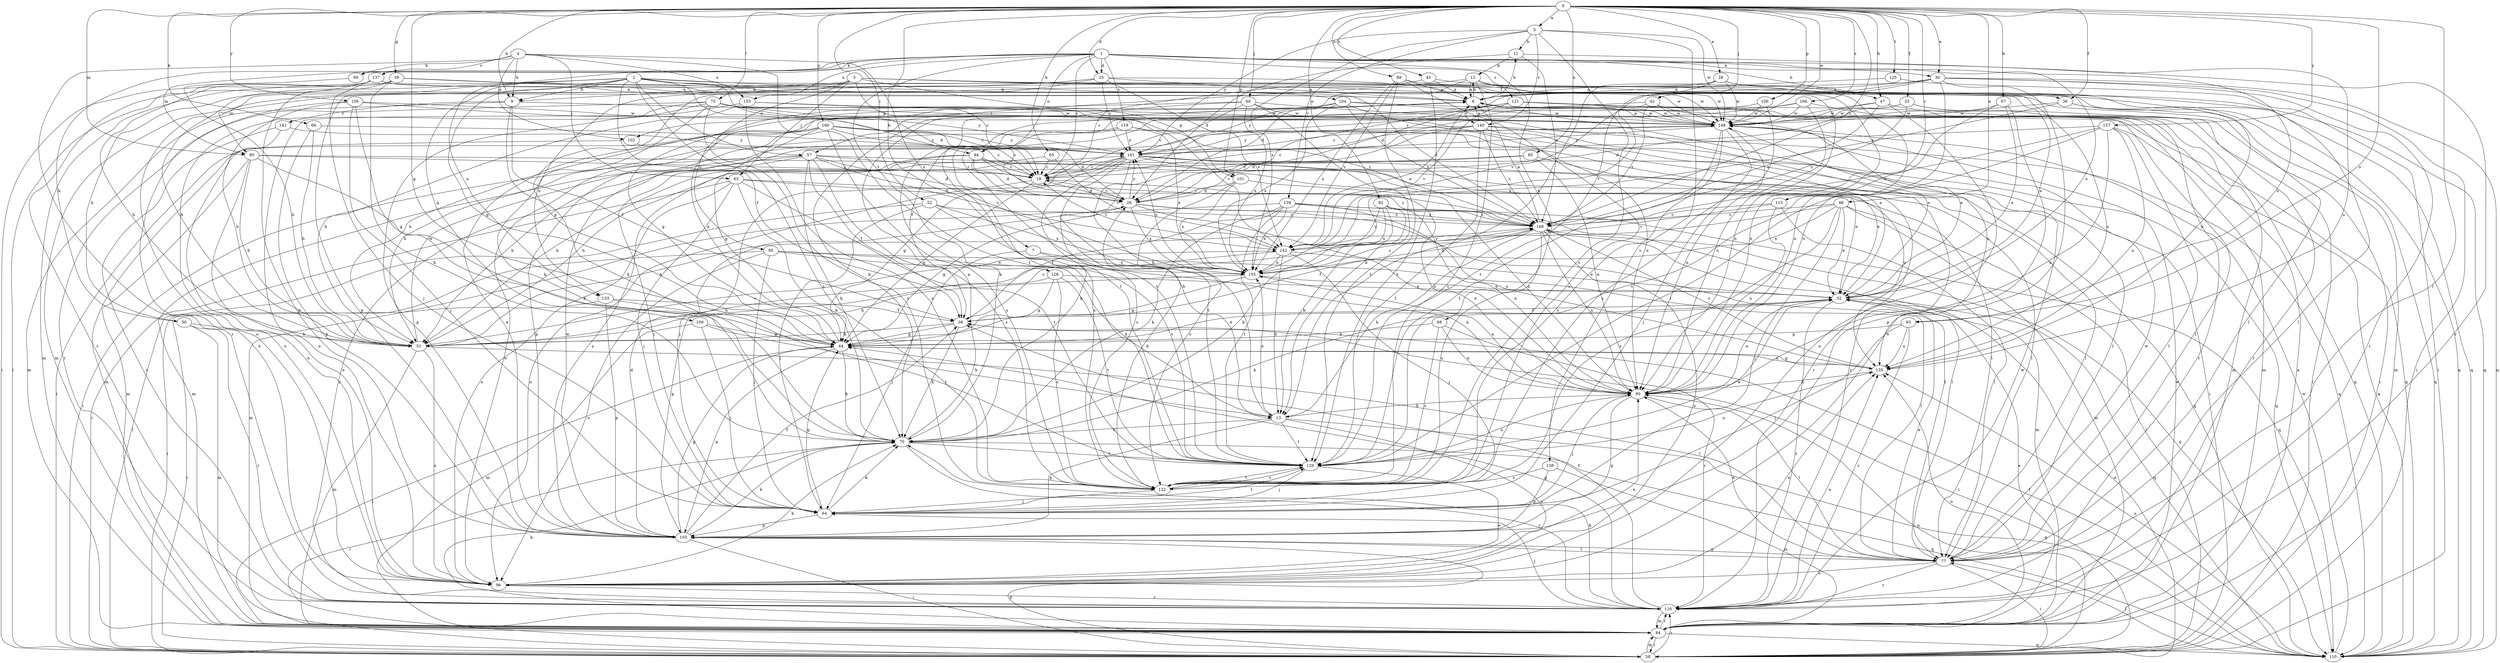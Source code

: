 strict digraph  {
0;
1;
2;
3;
4;
5;
6;
7;
9;
11;
12;
13;
19;
25;
26;
28;
30;
32;
33;
36;
38;
39;
44;
45;
47;
50;
51;
52;
57;
58;
60;
61;
63;
64;
65;
66;
67;
68;
69;
70;
73;
77;
80;
84;
85;
88;
89;
90;
92;
93;
94;
95;
96;
100;
101;
102;
103;
104;
109;
110;
115;
116;
119;
121;
122;
125;
126;
129;
133;
135;
137;
138;
139;
140;
141;
142;
148;
153;
155;
156;
157;
160;
161;
166;
168;
0 -> 5  [label=a];
0 -> 7  [label=b];
0 -> 9  [label=b];
0 -> 25  [label=d];
0 -> 28  [label=e];
0 -> 30  [label=e];
0 -> 33  [label=f];
0 -> 36  [label=f];
0 -> 39  [label=g];
0 -> 44  [label=g];
0 -> 45  [label=h];
0 -> 47  [label=h];
0 -> 52  [label=i];
0 -> 60  [label=j];
0 -> 61  [label=j];
0 -> 65  [label=k];
0 -> 66  [label=k];
0 -> 67  [label=k];
0 -> 73  [label=l];
0 -> 77  [label=l];
0 -> 80  [label=m];
0 -> 85  [label=n];
0 -> 88  [label=n];
0 -> 89  [label=n];
0 -> 92  [label=o];
0 -> 93  [label=o];
0 -> 100  [label=p];
0 -> 101  [label=p];
0 -> 115  [label=r];
0 -> 125  [label=t];
0 -> 148  [label=w];
0 -> 156  [label=y];
0 -> 157  [label=y];
0 -> 160  [label=y];
0 -> 166  [label=z];
0 -> 168  [label=z];
1 -> 19  [label=c];
1 -> 25  [label=d];
1 -> 30  [label=e];
1 -> 32  [label=e];
1 -> 47  [label=h];
1 -> 50  [label=h];
1 -> 68  [label=k];
1 -> 69  [label=k];
1 -> 80  [label=m];
1 -> 93  [label=o];
1 -> 94  [label=o];
1 -> 116  [label=r];
1 -> 119  [label=s];
1 -> 121  [label=s];
1 -> 126  [label=t];
1 -> 133  [label=u];
1 -> 153  [label=x];
2 -> 9  [label=b];
2 -> 26  [label=d];
2 -> 36  [label=f];
2 -> 38  [label=f];
2 -> 44  [label=g];
2 -> 50  [label=h];
2 -> 57  [label=i];
2 -> 80  [label=m];
2 -> 84  [label=m];
2 -> 94  [label=o];
2 -> 104  [label=q];
2 -> 109  [label=q];
2 -> 110  [label=q];
2 -> 122  [label=s];
2 -> 168  [label=z];
3 -> 9  [label=b];
3 -> 19  [label=c];
3 -> 51  [label=h];
3 -> 63  [label=j];
3 -> 90  [label=n];
3 -> 95  [label=o];
3 -> 101  [label=p];
3 -> 133  [label=u];
3 -> 135  [label=u];
3 -> 148  [label=w];
4 -> 9  [label=b];
4 -> 63  [label=j];
4 -> 69  [label=k];
4 -> 102  [label=p];
4 -> 116  [label=r];
4 -> 129  [label=t];
4 -> 137  [label=v];
4 -> 153  [label=x];
4 -> 155  [label=x];
5 -> 11  [label=b];
5 -> 122  [label=s];
5 -> 138  [label=v];
5 -> 139  [label=v];
5 -> 140  [label=v];
5 -> 148  [label=w];
5 -> 155  [label=x];
5 -> 161  [label=y];
6 -> 11  [label=b];
6 -> 12  [label=b];
6 -> 84  [label=m];
6 -> 102  [label=p];
6 -> 135  [label=u];
6 -> 140  [label=v];
6 -> 148  [label=w];
7 -> 64  [label=j];
7 -> 90  [label=n];
7 -> 155  [label=x];
9 -> 38  [label=f];
9 -> 70  [label=k];
9 -> 84  [label=m];
9 -> 141  [label=v];
9 -> 168  [label=z];
11 -> 12  [label=b];
11 -> 26  [label=d];
11 -> 135  [label=u];
11 -> 168  [label=z];
12 -> 6  [label=a];
12 -> 26  [label=d];
12 -> 57  [label=i];
12 -> 90  [label=n];
12 -> 122  [label=s];
12 -> 148  [label=w];
13 -> 70  [label=k];
13 -> 96  [label=o];
13 -> 103  [label=p];
13 -> 110  [label=q];
13 -> 129  [label=t];
13 -> 155  [label=x];
19 -> 26  [label=d];
19 -> 44  [label=g];
19 -> 90  [label=n];
19 -> 96  [label=o];
25 -> 6  [label=a];
25 -> 44  [label=g];
25 -> 84  [label=m];
25 -> 96  [label=o];
25 -> 142  [label=v];
25 -> 148  [label=w];
25 -> 161  [label=y];
26 -> 19  [label=c];
26 -> 77  [label=l];
26 -> 84  [label=m];
26 -> 90  [label=n];
26 -> 155  [label=x];
26 -> 161  [label=y];
26 -> 168  [label=z];
28 -> 6  [label=a];
28 -> 13  [label=b];
28 -> 77  [label=l];
28 -> 90  [label=n];
28 -> 129  [label=t];
28 -> 148  [label=w];
30 -> 6  [label=a];
30 -> 26  [label=d];
30 -> 58  [label=i];
30 -> 90  [label=n];
30 -> 96  [label=o];
30 -> 103  [label=p];
30 -> 110  [label=q];
30 -> 116  [label=r];
30 -> 142  [label=v];
32 -> 38  [label=f];
32 -> 70  [label=k];
32 -> 90  [label=n];
32 -> 110  [label=q];
32 -> 116  [label=r];
33 -> 26  [label=d];
33 -> 58  [label=i];
33 -> 116  [label=r];
33 -> 148  [label=w];
33 -> 168  [label=z];
36 -> 84  [label=m];
36 -> 110  [label=q];
36 -> 148  [label=w];
36 -> 155  [label=x];
38 -> 44  [label=g];
38 -> 51  [label=h];
38 -> 58  [label=i];
38 -> 70  [label=k];
38 -> 168  [label=z];
39 -> 6  [label=a];
39 -> 51  [label=h];
39 -> 58  [label=i];
39 -> 70  [label=k];
39 -> 77  [label=l];
39 -> 103  [label=p];
39 -> 110  [label=q];
44 -> 6  [label=a];
44 -> 32  [label=e];
44 -> 58  [label=i];
44 -> 70  [label=k];
44 -> 103  [label=p];
44 -> 135  [label=u];
45 -> 6  [label=a];
45 -> 19  [label=c];
45 -> 129  [label=t];
45 -> 135  [label=u];
47 -> 38  [label=f];
47 -> 58  [label=i];
47 -> 96  [label=o];
47 -> 148  [label=w];
47 -> 168  [label=z];
50 -> 51  [label=h];
50 -> 84  [label=m];
50 -> 116  [label=r];
51 -> 77  [label=l];
51 -> 84  [label=m];
51 -> 96  [label=o];
51 -> 142  [label=v];
51 -> 148  [label=w];
52 -> 58  [label=i];
52 -> 64  [label=j];
52 -> 129  [label=t];
52 -> 155  [label=x];
52 -> 168  [label=z];
57 -> 19  [label=c];
57 -> 26  [label=d];
57 -> 38  [label=f];
57 -> 51  [label=h];
57 -> 58  [label=i];
57 -> 70  [label=k];
57 -> 84  [label=m];
57 -> 110  [label=q];
57 -> 122  [label=s];
57 -> 142  [label=v];
58 -> 32  [label=e];
58 -> 84  [label=m];
58 -> 90  [label=n];
58 -> 103  [label=p];
58 -> 116  [label=r];
60 -> 13  [label=b];
60 -> 19  [label=c];
60 -> 44  [label=g];
60 -> 70  [label=k];
60 -> 110  [label=q];
60 -> 148  [label=w];
60 -> 155  [label=x];
61 -> 32  [label=e];
61 -> 51  [label=h];
61 -> 142  [label=v];
61 -> 148  [label=w];
61 -> 168  [label=z];
63 -> 26  [label=d];
63 -> 58  [label=i];
63 -> 64  [label=j];
63 -> 70  [label=k];
63 -> 96  [label=o];
63 -> 129  [label=t];
63 -> 168  [label=z];
64 -> 44  [label=g];
64 -> 70  [label=k];
64 -> 103  [label=p];
64 -> 129  [label=t];
65 -> 19  [label=c];
65 -> 51  [label=h];
65 -> 142  [label=v];
66 -> 51  [label=h];
66 -> 103  [label=p];
66 -> 161  [label=y];
67 -> 32  [label=e];
67 -> 103  [label=p];
67 -> 129  [label=t];
67 -> 148  [label=w];
68 -> 51  [label=h];
68 -> 90  [label=n];
68 -> 116  [label=r];
68 -> 122  [label=s];
69 -> 51  [label=h];
70 -> 6  [label=a];
70 -> 58  [label=i];
70 -> 110  [label=q];
70 -> 116  [label=r];
70 -> 129  [label=t];
73 -> 32  [label=e];
73 -> 70  [label=k];
73 -> 96  [label=o];
73 -> 103  [label=p];
73 -> 116  [label=r];
73 -> 122  [label=s];
73 -> 142  [label=v];
73 -> 148  [label=w];
73 -> 161  [label=y];
77 -> 32  [label=e];
77 -> 58  [label=i];
77 -> 90  [label=n];
77 -> 96  [label=o];
77 -> 103  [label=p];
77 -> 116  [label=r];
77 -> 148  [label=w];
80 -> 19  [label=c];
80 -> 51  [label=h];
80 -> 70  [label=k];
80 -> 77  [label=l];
80 -> 84  [label=m];
80 -> 96  [label=o];
84 -> 6  [label=a];
84 -> 32  [label=e];
84 -> 58  [label=i];
84 -> 70  [label=k];
84 -> 110  [label=q];
84 -> 116  [label=r];
84 -> 135  [label=u];
84 -> 148  [label=w];
85 -> 19  [label=c];
85 -> 32  [label=e];
85 -> 51  [label=h];
85 -> 90  [label=n];
88 -> 32  [label=e];
88 -> 51  [label=h];
88 -> 58  [label=i];
88 -> 64  [label=j];
88 -> 84  [label=m];
88 -> 122  [label=s];
88 -> 155  [label=x];
88 -> 168  [label=z];
89 -> 6  [label=a];
89 -> 110  [label=q];
89 -> 122  [label=s];
89 -> 129  [label=t];
89 -> 142  [label=v];
89 -> 155  [label=x];
90 -> 13  [label=b];
90 -> 64  [label=j];
90 -> 77  [label=l];
90 -> 103  [label=p];
90 -> 155  [label=x];
92 -> 13  [label=b];
92 -> 70  [label=k];
92 -> 90  [label=n];
92 -> 142  [label=v];
92 -> 155  [label=x];
92 -> 168  [label=z];
93 -> 44  [label=g];
93 -> 64  [label=j];
93 -> 116  [label=r];
93 -> 135  [label=u];
94 -> 13  [label=b];
94 -> 19  [label=c];
94 -> 26  [label=d];
94 -> 64  [label=j];
94 -> 77  [label=l];
94 -> 116  [label=r];
94 -> 168  [label=z];
95 -> 13  [label=b];
95 -> 58  [label=i];
95 -> 64  [label=j];
95 -> 77  [label=l];
95 -> 96  [label=o];
95 -> 155  [label=x];
96 -> 70  [label=k];
96 -> 90  [label=n];
96 -> 116  [label=r];
96 -> 135  [label=u];
100 -> 122  [label=s];
100 -> 148  [label=w];
100 -> 161  [label=y];
101 -> 26  [label=d];
101 -> 90  [label=n];
101 -> 122  [label=s];
101 -> 155  [label=x];
102 -> 19  [label=c];
102 -> 84  [label=m];
103 -> 6  [label=a];
103 -> 26  [label=d];
103 -> 38  [label=f];
103 -> 44  [label=g];
103 -> 58  [label=i];
103 -> 70  [label=k];
103 -> 77  [label=l];
103 -> 148  [label=w];
103 -> 161  [label=y];
104 -> 77  [label=l];
104 -> 90  [label=n];
104 -> 129  [label=t];
104 -> 148  [label=w];
104 -> 155  [label=x];
104 -> 161  [label=y];
104 -> 168  [label=z];
109 -> 13  [label=b];
109 -> 44  [label=g];
109 -> 64  [label=j];
109 -> 84  [label=m];
110 -> 38  [label=f];
110 -> 77  [label=l];
110 -> 135  [label=u];
110 -> 148  [label=w];
115 -> 77  [label=l];
115 -> 90  [label=n];
115 -> 142  [label=v];
115 -> 168  [label=z];
116 -> 38  [label=f];
116 -> 44  [label=g];
116 -> 64  [label=j];
116 -> 70  [label=k];
116 -> 84  [label=m];
116 -> 135  [label=u];
116 -> 148  [label=w];
119 -> 103  [label=p];
119 -> 116  [label=r];
119 -> 122  [label=s];
119 -> 155  [label=x];
119 -> 161  [label=y];
121 -> 13  [label=b];
121 -> 84  [label=m];
121 -> 110  [label=q];
121 -> 129  [label=t];
121 -> 142  [label=v];
121 -> 148  [label=w];
122 -> 26  [label=d];
122 -> 64  [label=j];
122 -> 129  [label=t];
125 -> 6  [label=a];
125 -> 58  [label=i];
126 -> 32  [label=e];
126 -> 44  [label=g];
126 -> 51  [label=h];
126 -> 122  [label=s];
126 -> 129  [label=t];
129 -> 32  [label=e];
129 -> 64  [label=j];
129 -> 90  [label=n];
129 -> 96  [label=o];
129 -> 122  [label=s];
129 -> 135  [label=u];
133 -> 38  [label=f];
133 -> 58  [label=i];
133 -> 103  [label=p];
133 -> 129  [label=t];
135 -> 44  [label=g];
135 -> 90  [label=n];
135 -> 168  [label=z];
137 -> 6  [label=a];
137 -> 32  [label=e];
137 -> 58  [label=i];
137 -> 64  [label=j];
137 -> 116  [label=r];
138 -> 84  [label=m];
138 -> 103  [label=p];
138 -> 122  [label=s];
139 -> 38  [label=f];
139 -> 44  [label=g];
139 -> 70  [label=k];
139 -> 77  [label=l];
139 -> 110  [label=q];
139 -> 129  [label=t];
139 -> 135  [label=u];
139 -> 155  [label=x];
139 -> 168  [label=z];
140 -> 6  [label=a];
140 -> 19  [label=c];
140 -> 26  [label=d];
140 -> 58  [label=i];
140 -> 77  [label=l];
140 -> 110  [label=q];
140 -> 129  [label=t];
140 -> 161  [label=y];
140 -> 168  [label=z];
141 -> 96  [label=o];
141 -> 116  [label=r];
141 -> 161  [label=y];
142 -> 6  [label=a];
142 -> 13  [label=b];
142 -> 19  [label=c];
142 -> 32  [label=e];
142 -> 64  [label=j];
142 -> 103  [label=p];
142 -> 155  [label=x];
148 -> 6  [label=a];
148 -> 64  [label=j];
148 -> 90  [label=n];
148 -> 122  [label=s];
148 -> 129  [label=t];
148 -> 161  [label=y];
153 -> 32  [label=e];
153 -> 51  [label=h];
153 -> 96  [label=o];
153 -> 122  [label=s];
153 -> 148  [label=w];
155 -> 32  [label=e];
155 -> 44  [label=g];
155 -> 51  [label=h];
155 -> 161  [label=y];
155 -> 168  [label=z];
156 -> 19  [label=c];
156 -> 44  [label=g];
156 -> 51  [label=h];
156 -> 64  [label=j];
156 -> 96  [label=o];
156 -> 148  [label=w];
157 -> 77  [label=l];
157 -> 90  [label=n];
157 -> 110  [label=q];
157 -> 129  [label=t];
157 -> 135  [label=u];
157 -> 161  [label=y];
157 -> 168  [label=z];
160 -> 19  [label=c];
160 -> 26  [label=d];
160 -> 44  [label=g];
160 -> 51  [label=h];
160 -> 58  [label=i];
160 -> 96  [label=o];
160 -> 116  [label=r];
160 -> 122  [label=s];
160 -> 161  [label=y];
161 -> 19  [label=c];
161 -> 32  [label=e];
161 -> 44  [label=g];
161 -> 64  [label=j];
161 -> 70  [label=k];
161 -> 77  [label=l];
161 -> 110  [label=q];
161 -> 122  [label=s];
161 -> 129  [label=t];
161 -> 135  [label=u];
166 -> 19  [label=c];
166 -> 70  [label=k];
166 -> 90  [label=n];
166 -> 116  [label=r];
166 -> 148  [label=w];
168 -> 6  [label=a];
168 -> 13  [label=b];
168 -> 38  [label=f];
168 -> 84  [label=m];
168 -> 90  [label=n];
168 -> 96  [label=o];
168 -> 110  [label=q];
168 -> 122  [label=s];
168 -> 142  [label=v];
}
